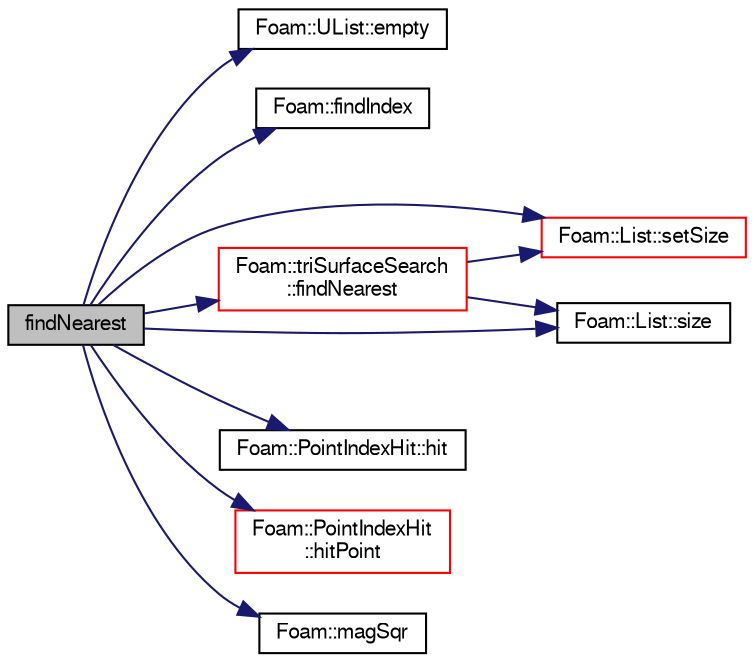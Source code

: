 digraph "findNearest"
{
  bgcolor="transparent";
  edge [fontname="FreeSans",fontsize="10",labelfontname="FreeSans",labelfontsize="10"];
  node [fontname="FreeSans",fontsize="10",shape=record];
  rankdir="LR";
  Node1 [label="findNearest",height=0.2,width=0.4,color="black", fillcolor="grey75", style="filled" fontcolor="black"];
  Node1 -> Node2 [color="midnightblue",fontsize="10",style="solid",fontname="FreeSans"];
  Node2 [label="Foam::UList::empty",height=0.2,width=0.4,color="black",URL="$a02659.html#ac6e61de369e994009e36f344f99c15ad",tooltip="Return true if the UList is empty (ie, size() is zero). "];
  Node1 -> Node3 [color="midnightblue",fontsize="10",style="solid",fontname="FreeSans"];
  Node3 [label="Foam::findIndex",height=0.2,width=0.4,color="black",URL="$a10237.html#ac16695f83f370df159eed19f92d095fb",tooltip="Find first occurence of given element and return index,. "];
  Node1 -> Node4 [color="midnightblue",fontsize="10",style="solid",fontname="FreeSans"];
  Node4 [label="Foam::triSurfaceSearch\l::findNearest",height=0.2,width=0.4,color="red",URL="$a02616.html#a3864c7f687eea314d6badbec877ec4dd"];
  Node4 -> Node5 [color="midnightblue",fontsize="10",style="solid",fontname="FreeSans"];
  Node5 [label="Foam::List::setSize",height=0.2,width=0.4,color="red",URL="$a01325.html#aedb985ffeaf1bdbfeccc2a8730405703",tooltip="Reset size of List. "];
  Node4 -> Node6 [color="midnightblue",fontsize="10",style="solid",fontname="FreeSans"];
  Node6 [label="Foam::List::size",height=0.2,width=0.4,color="black",URL="$a01325.html#a8a5f6fa29bd4b500caf186f60245b384",tooltip="Override size to be inconsistent with allocated storage. "];
  Node1 -> Node7 [color="midnightblue",fontsize="10",style="solid",fontname="FreeSans"];
  Node7 [label="Foam::PointIndexHit::hit",height=0.2,width=0.4,color="black",URL="$a01829.html#ad963d38a624b8bf8b37c210109dba03c",tooltip="Is there a hit. "];
  Node1 -> Node8 [color="midnightblue",fontsize="10",style="solid",fontname="FreeSans"];
  Node8 [label="Foam::PointIndexHit\l::hitPoint",height=0.2,width=0.4,color="red",URL="$a01829.html#a0c448cd4b96e9ea9ba38c62c019a8bce",tooltip="Return hit point. "];
  Node1 -> Node9 [color="midnightblue",fontsize="10",style="solid",fontname="FreeSans"];
  Node9 [label="Foam::magSqr",height=0.2,width=0.4,color="black",URL="$a10237.html#ae6fff2c6981e6d9618aa5038e69def6e"];
  Node1 -> Node5 [color="midnightblue",fontsize="10",style="solid",fontname="FreeSans"];
  Node1 -> Node6 [color="midnightblue",fontsize="10",style="solid",fontname="FreeSans"];
}
